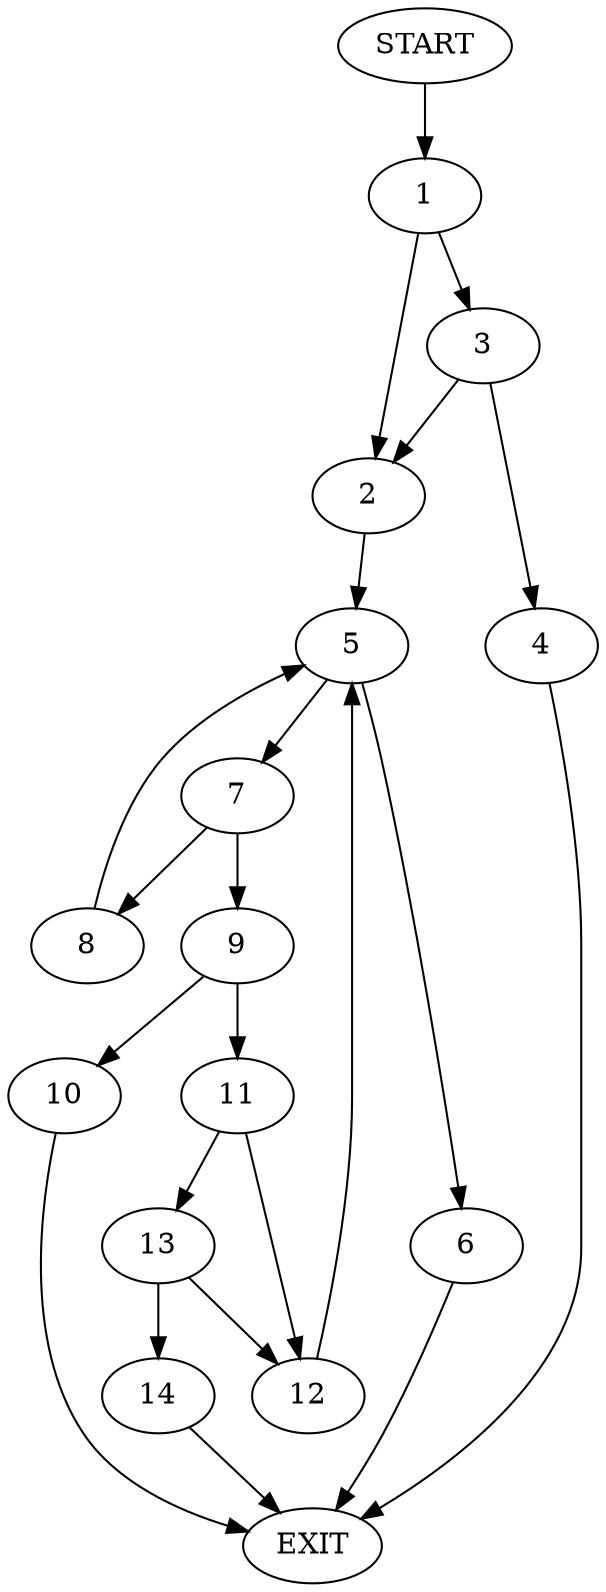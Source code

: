 digraph {
0 [label="START"]
15 [label="EXIT"]
0 -> 1
1 -> 2
1 -> 3
3 -> 2
3 -> 4
2 -> 5
4 -> 15
5 -> 6
5 -> 7
6 -> 15
7 -> 8
7 -> 9
9 -> 10
9 -> 11
8 -> 5
10 -> 15
11 -> 12
11 -> 13
12 -> 5
13 -> 12
13 -> 14
14 -> 15
}
